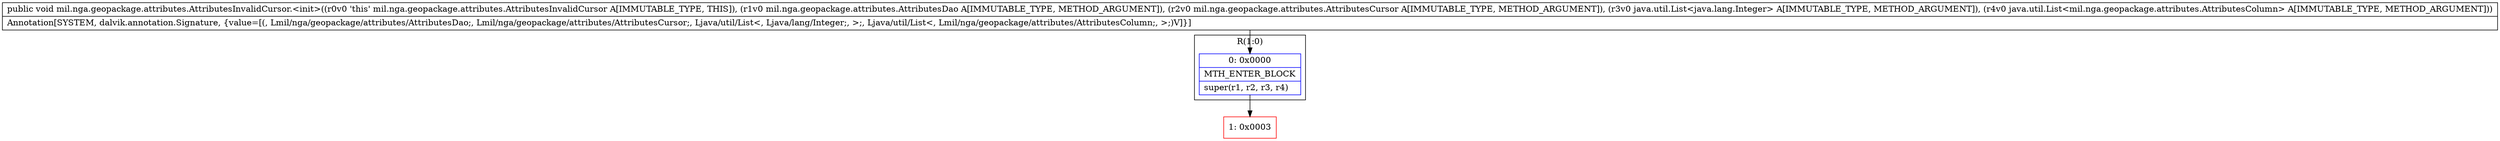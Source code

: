 digraph "CFG formil.nga.geopackage.attributes.AttributesInvalidCursor.\<init\>(Lmil\/nga\/geopackage\/attributes\/AttributesDao;Lmil\/nga\/geopackage\/attributes\/AttributesCursor;Ljava\/util\/List;Ljava\/util\/List;)V" {
subgraph cluster_Region_500904096 {
label = "R(1:0)";
node [shape=record,color=blue];
Node_0 [shape=record,label="{0\:\ 0x0000|MTH_ENTER_BLOCK\l|super(r1, r2, r3, r4)\l}"];
}
Node_1 [shape=record,color=red,label="{1\:\ 0x0003}"];
MethodNode[shape=record,label="{public void mil.nga.geopackage.attributes.AttributesInvalidCursor.\<init\>((r0v0 'this' mil.nga.geopackage.attributes.AttributesInvalidCursor A[IMMUTABLE_TYPE, THIS]), (r1v0 mil.nga.geopackage.attributes.AttributesDao A[IMMUTABLE_TYPE, METHOD_ARGUMENT]), (r2v0 mil.nga.geopackage.attributes.AttributesCursor A[IMMUTABLE_TYPE, METHOD_ARGUMENT]), (r3v0 java.util.List\<java.lang.Integer\> A[IMMUTABLE_TYPE, METHOD_ARGUMENT]), (r4v0 java.util.List\<mil.nga.geopackage.attributes.AttributesColumn\> A[IMMUTABLE_TYPE, METHOD_ARGUMENT]))  | Annotation[SYSTEM, dalvik.annotation.Signature, \{value=[(, Lmil\/nga\/geopackage\/attributes\/AttributesDao;, Lmil\/nga\/geopackage\/attributes\/AttributesCursor;, Ljava\/util\/List\<, Ljava\/lang\/Integer;, \>;, Ljava\/util\/List\<, Lmil\/nga\/geopackage\/attributes\/AttributesColumn;, \>;)V]\}]\l}"];
MethodNode -> Node_0;
Node_0 -> Node_1;
}

